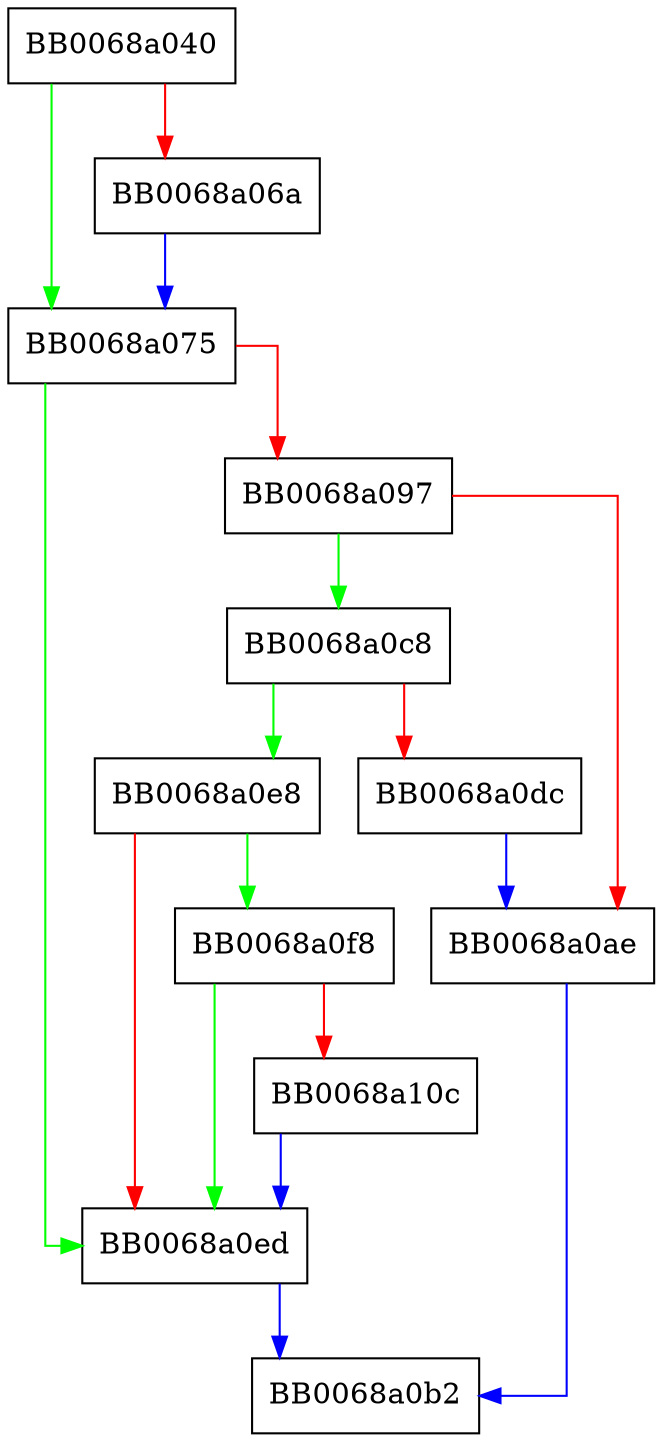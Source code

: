 digraph d2i_X509_AUX {
  node [shape="box"];
  graph [splines=ortho];
  BB0068a040 -> BB0068a075 [color="green"];
  BB0068a040 -> BB0068a06a [color="red"];
  BB0068a06a -> BB0068a075 [color="blue"];
  BB0068a075 -> BB0068a0ed [color="green"];
  BB0068a075 -> BB0068a097 [color="red"];
  BB0068a097 -> BB0068a0c8 [color="green"];
  BB0068a097 -> BB0068a0ae [color="red"];
  BB0068a0ae -> BB0068a0b2 [color="blue"];
  BB0068a0c8 -> BB0068a0e8 [color="green"];
  BB0068a0c8 -> BB0068a0dc [color="red"];
  BB0068a0dc -> BB0068a0ae [color="blue"];
  BB0068a0e8 -> BB0068a0f8 [color="green"];
  BB0068a0e8 -> BB0068a0ed [color="red"];
  BB0068a0ed -> BB0068a0b2 [color="blue"];
  BB0068a0f8 -> BB0068a0ed [color="green"];
  BB0068a0f8 -> BB0068a10c [color="red"];
  BB0068a10c -> BB0068a0ed [color="blue"];
}